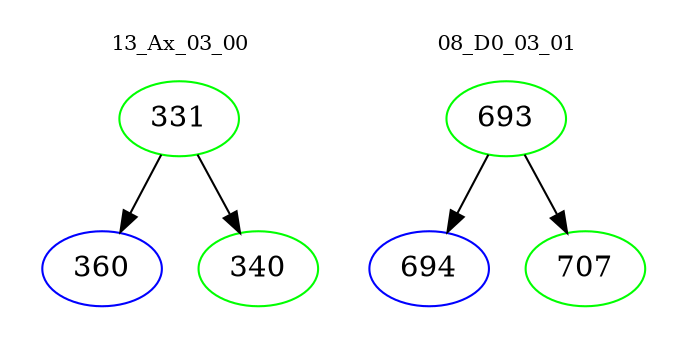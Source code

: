 digraph{
subgraph cluster_0 {
color = white
label = "13_Ax_03_00";
fontsize=10;
T0_331 [label="331", color="green"]
T0_331 -> T0_360 [color="black"]
T0_360 [label="360", color="blue"]
T0_331 -> T0_340 [color="black"]
T0_340 [label="340", color="green"]
}
subgraph cluster_1 {
color = white
label = "08_D0_03_01";
fontsize=10;
T1_693 [label="693", color="green"]
T1_693 -> T1_694 [color="black"]
T1_694 [label="694", color="blue"]
T1_693 -> T1_707 [color="black"]
T1_707 [label="707", color="green"]
}
}
